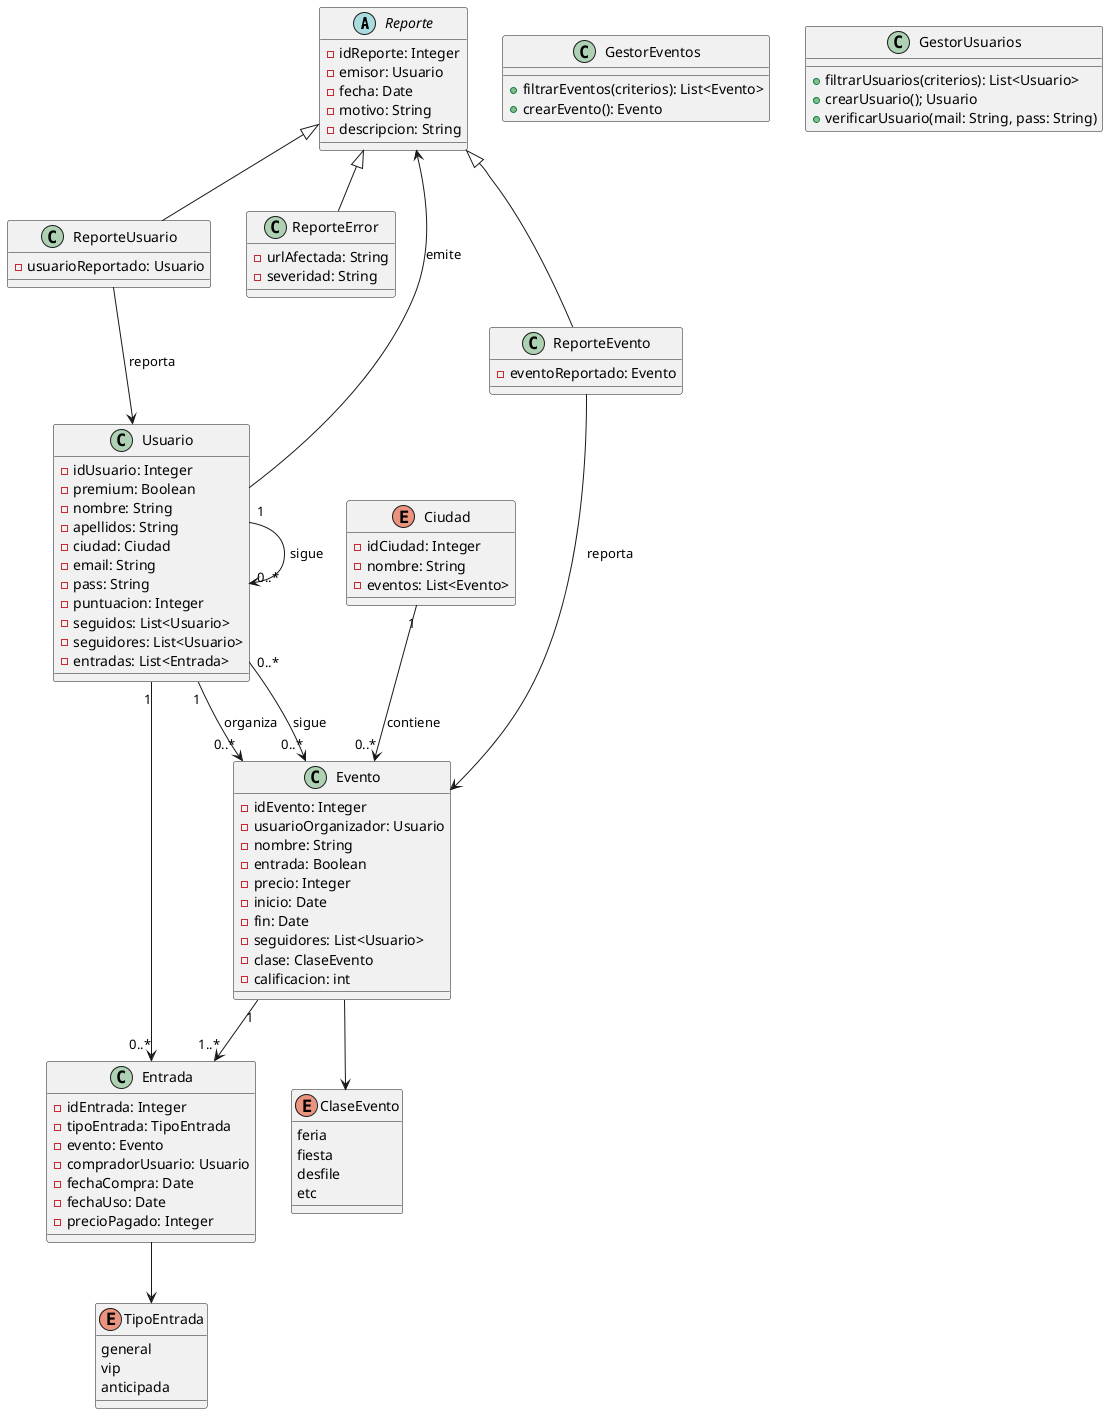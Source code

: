 "Apreta ""alt D"" para ver el diagrama en modo de diseño"
@startuml name  "Diagrama de Clases"

abstract class Reporte {
   - idReporte: Integer
   - emisor: Usuario
   - fecha: Date
   - motivo: String
   - descripcion: String
}


class ReporteUsuario {
   - usuarioReportado: Usuario
}


class ReporteError {
   - urlAfectada: String
   - severidad: String
}


class ReporteEvento {
   - eventoReportado: Evento
}


enum ClaseEvento {
   feria
   fiesta
   desfile
   etc
}


class Evento {
   - idEvento: Integer
   - usuarioOrganizador: Usuario
   - nombre: String
   - entrada: Boolean
   - precio: Integer
   - inicio: Date
   - fin: Date
   - seguidores: List<Usuario>
   - clase: ClaseEvento
   - calificacion: int
}


enum Ciudad {
   - idCiudad: Integer
   - nombre: String
   - eventos: List<Evento>
}


class Usuario {
   - idUsuario: Integer
   - premium: Boolean
   - nombre: String
   - apellidos: String
   - ciudad: Ciudad
   - email: String
   - pass: String
   - puntuacion: Integer
   - seguidos: List<Usuario>
   - seguidores: List<Usuario>
   - entradas: List<Entrada>
}


class Entrada {
   - idEntrada: Integer
   - tipoEntrada: TipoEntrada
   - evento: Evento
   - compradorUsuario: Usuario
   - fechaCompra: Date
   - fechaUso: Date
   - precioPagado: Integer
}


class GestorEventos {
   + filtrarEventos(criterios): List<Evento>
   + crearEvento(): Evento
}


class GestorUsuarios{
   + filtrarUsuarios(criterios): List<Usuario>
   + crearUsuario(); Usuario
   + verificarUsuario(mail: String, pass: String)
}


enum TipoEntrada {
   general
   vip
   anticipada
}






Usuario --> Reporte : emite
Reporte <|-- ReporteUsuario
Reporte <|-- ReporteError
Reporte <|-- ReporteEvento
ReporteUsuario --> Usuario : reporta
ReporteEvento --> Evento : reporta
Usuario "1" --> "0..*" Evento : organiza
Usuario "0..*" --> "0..*" Evento : sigue
Usuario "1" --> "0..*" Usuario : sigue
Evento --> ClaseEvento
Entrada --> TipoEntrada
Ciudad "1" --> "0..*" Evento : contiene
Usuario "1" --> "0..*" Entrada
Evento "1" --> "1..*" Entrada




@enduml


